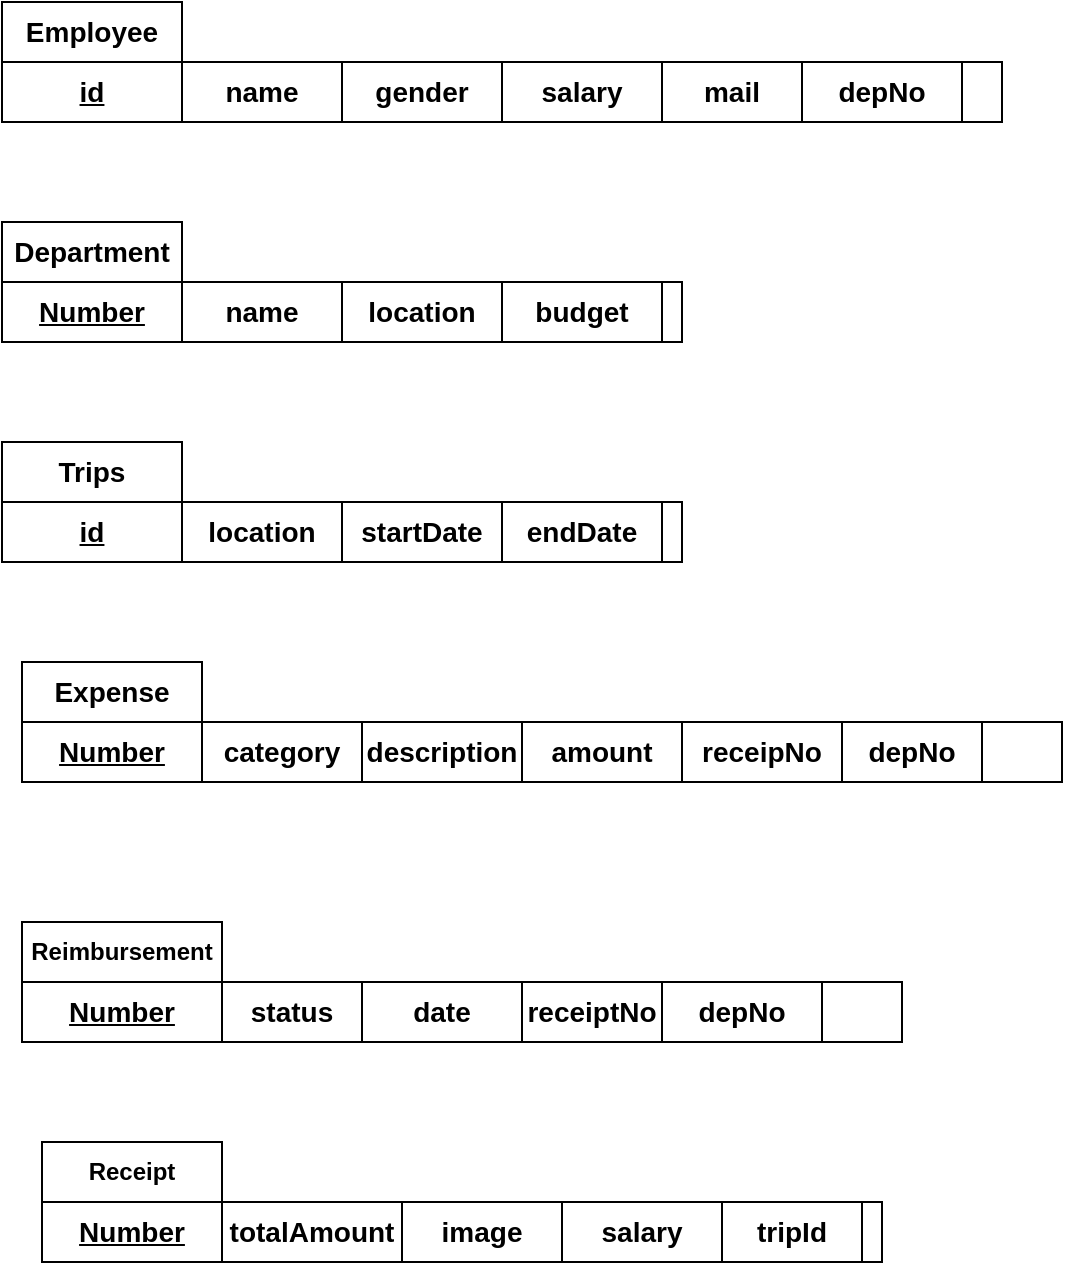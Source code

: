 <mxfile version="22.1.13" type="github">
  <diagram name="Sayfa -1" id="fadJvbO6i5rrJAiDDdf0">
    <mxGraphModel dx="1335" dy="709" grid="1" gridSize="10" guides="1" tooltips="1" connect="1" arrows="1" fold="1" page="1" pageScale="1" pageWidth="827" pageHeight="1169" math="0" shadow="0">
      <root>
        <mxCell id="0" />
        <mxCell id="1" parent="0" />
        <mxCell id="wZY-4RXHvLLoEsFIso4h-1" value="&lt;b&gt;&lt;font style=&quot;font-size: 14px;&quot;&gt;Employee&lt;/font&gt;&lt;/b&gt;" style="rounded=0;whiteSpace=wrap;html=1;" parent="1" vertex="1">
          <mxGeometry x="110" y="70" width="90" height="30" as="geometry" />
        </mxCell>
        <mxCell id="wZY-4RXHvLLoEsFIso4h-4" value="" style="rounded=0;whiteSpace=wrap;html=1;" parent="1" vertex="1">
          <mxGeometry x="110" y="100" width="500" height="30" as="geometry" />
        </mxCell>
        <mxCell id="wZY-4RXHvLLoEsFIso4h-5" value="&lt;font size=&quot;1&quot; style=&quot;&quot;&gt;&lt;u style=&quot;font-size: 14px;&quot;&gt;&lt;b&gt;id&lt;/b&gt;&lt;/u&gt;&lt;/font&gt;" style="rounded=0;whiteSpace=wrap;html=1;" parent="1" vertex="1">
          <mxGeometry x="110" y="100" width="90" height="30" as="geometry" />
        </mxCell>
        <mxCell id="wZY-4RXHvLLoEsFIso4h-7" value="&lt;font style=&quot;font-size: 14px;&quot;&gt;&lt;b&gt;name&lt;/b&gt;&lt;/font&gt;" style="rounded=0;whiteSpace=wrap;html=1;" parent="1" vertex="1">
          <mxGeometry x="200" y="100" width="80" height="30" as="geometry" />
        </mxCell>
        <mxCell id="wZY-4RXHvLLoEsFIso4h-8" value="&lt;font style=&quot;font-size: 14px;&quot;&gt;&lt;b&gt;gender&lt;/b&gt;&lt;/font&gt;" style="rounded=0;whiteSpace=wrap;html=1;" parent="1" vertex="1">
          <mxGeometry x="280" y="100" width="80" height="30" as="geometry" />
        </mxCell>
        <mxCell id="wZY-4RXHvLLoEsFIso4h-9" value="&lt;font style=&quot;font-size: 14px;&quot;&gt;&lt;b&gt;salary&lt;/b&gt;&lt;/font&gt;" style="rounded=0;whiteSpace=wrap;html=1;" parent="1" vertex="1">
          <mxGeometry x="360" y="100" width="80" height="30" as="geometry" />
        </mxCell>
        <mxCell id="mwTiPYMarOXhiTuVharD-1" value="&lt;b&gt;&lt;font style=&quot;font-size: 14px;&quot;&gt;Department&lt;/font&gt;&lt;/b&gt;" style="rounded=0;whiteSpace=wrap;html=1;" vertex="1" parent="1">
          <mxGeometry x="110" y="180" width="90" height="30" as="geometry" />
        </mxCell>
        <mxCell id="mwTiPYMarOXhiTuVharD-2" value="" style="rounded=0;whiteSpace=wrap;html=1;" vertex="1" parent="1">
          <mxGeometry x="110" y="210" width="340" height="30" as="geometry" />
        </mxCell>
        <mxCell id="mwTiPYMarOXhiTuVharD-3" value="&lt;font size=&quot;1&quot; style=&quot;&quot;&gt;&lt;u style=&quot;font-size: 14px;&quot;&gt;&lt;b&gt;Number&lt;/b&gt;&lt;/u&gt;&lt;/font&gt;" style="rounded=0;whiteSpace=wrap;html=1;" vertex="1" parent="1">
          <mxGeometry x="110" y="210" width="90" height="30" as="geometry" />
        </mxCell>
        <mxCell id="mwTiPYMarOXhiTuVharD-4" value="&lt;font style=&quot;font-size: 14px;&quot;&gt;&lt;b&gt;name&lt;/b&gt;&lt;/font&gt;" style="rounded=0;whiteSpace=wrap;html=1;" vertex="1" parent="1">
          <mxGeometry x="200" y="210" width="80" height="30" as="geometry" />
        </mxCell>
        <mxCell id="mwTiPYMarOXhiTuVharD-5" value="&lt;font style=&quot;font-size: 14px;&quot;&gt;&lt;b&gt;location&lt;/b&gt;&lt;/font&gt;" style="rounded=0;whiteSpace=wrap;html=1;" vertex="1" parent="1">
          <mxGeometry x="280" y="210" width="80" height="30" as="geometry" />
        </mxCell>
        <mxCell id="mwTiPYMarOXhiTuVharD-6" value="&lt;font style=&quot;font-size: 14px;&quot;&gt;&lt;b&gt;budget&lt;/b&gt;&lt;/font&gt;" style="rounded=0;whiteSpace=wrap;html=1;" vertex="1" parent="1">
          <mxGeometry x="360" y="210" width="80" height="30" as="geometry" />
        </mxCell>
        <mxCell id="mwTiPYMarOXhiTuVharD-7" value="&lt;b style=&quot;font-size: 14px;&quot;&gt;Trips&lt;/b&gt;" style="rounded=0;whiteSpace=wrap;html=1;" vertex="1" parent="1">
          <mxGeometry x="110" y="290" width="90" height="30" as="geometry" />
        </mxCell>
        <mxCell id="mwTiPYMarOXhiTuVharD-8" value="" style="rounded=0;whiteSpace=wrap;html=1;" vertex="1" parent="1">
          <mxGeometry x="110" y="320" width="340" height="30" as="geometry" />
        </mxCell>
        <mxCell id="mwTiPYMarOXhiTuVharD-9" value="&lt;font size=&quot;1&quot; style=&quot;&quot;&gt;&lt;u style=&quot;font-size: 14px;&quot;&gt;&lt;b&gt;id&lt;/b&gt;&lt;/u&gt;&lt;/font&gt;" style="rounded=0;whiteSpace=wrap;html=1;" vertex="1" parent="1">
          <mxGeometry x="110" y="320" width="90" height="30" as="geometry" />
        </mxCell>
        <mxCell id="mwTiPYMarOXhiTuVharD-10" value="&lt;font style=&quot;font-size: 14px;&quot;&gt;&lt;b&gt;location&lt;/b&gt;&lt;/font&gt;" style="rounded=0;whiteSpace=wrap;html=1;" vertex="1" parent="1">
          <mxGeometry x="200" y="320" width="80" height="30" as="geometry" />
        </mxCell>
        <mxCell id="mwTiPYMarOXhiTuVharD-11" value="&lt;font style=&quot;font-size: 14px;&quot;&gt;&lt;b&gt;startDate&lt;/b&gt;&lt;/font&gt;" style="rounded=0;whiteSpace=wrap;html=1;" vertex="1" parent="1">
          <mxGeometry x="280" y="320" width="80" height="30" as="geometry" />
        </mxCell>
        <mxCell id="mwTiPYMarOXhiTuVharD-12" value="&lt;font style=&quot;font-size: 14px;&quot;&gt;&lt;b&gt;endDate&lt;/b&gt;&lt;/font&gt;" style="rounded=0;whiteSpace=wrap;html=1;" vertex="1" parent="1">
          <mxGeometry x="360" y="320" width="80" height="30" as="geometry" />
        </mxCell>
        <mxCell id="mwTiPYMarOXhiTuVharD-13" value="&lt;b&gt;&lt;font style=&quot;font-size: 14px;&quot;&gt;Expense&lt;/font&gt;&lt;/b&gt;" style="rounded=0;whiteSpace=wrap;html=1;" vertex="1" parent="1">
          <mxGeometry x="120" y="400" width="90" height="30" as="geometry" />
        </mxCell>
        <mxCell id="mwTiPYMarOXhiTuVharD-14" value="" style="rounded=0;whiteSpace=wrap;html=1;" vertex="1" parent="1">
          <mxGeometry x="120" y="430" width="520" height="30" as="geometry" />
        </mxCell>
        <mxCell id="mwTiPYMarOXhiTuVharD-15" value="&lt;font size=&quot;1&quot; style=&quot;&quot;&gt;&lt;u style=&quot;font-size: 14px;&quot;&gt;&lt;b&gt;Number&lt;/b&gt;&lt;/u&gt;&lt;/font&gt;" style="rounded=0;whiteSpace=wrap;html=1;" vertex="1" parent="1">
          <mxGeometry x="120" y="430" width="90" height="30" as="geometry" />
        </mxCell>
        <mxCell id="mwTiPYMarOXhiTuVharD-16" value="&lt;font style=&quot;font-size: 14px;&quot;&gt;&lt;b&gt;category&lt;/b&gt;&lt;/font&gt;" style="rounded=0;whiteSpace=wrap;html=1;" vertex="1" parent="1">
          <mxGeometry x="210" y="430" width="80" height="30" as="geometry" />
        </mxCell>
        <mxCell id="mwTiPYMarOXhiTuVharD-17" value="&lt;font style=&quot;font-size: 14px;&quot;&gt;&lt;b&gt;description&lt;/b&gt;&lt;/font&gt;" style="rounded=0;whiteSpace=wrap;html=1;" vertex="1" parent="1">
          <mxGeometry x="290" y="430" width="80" height="30" as="geometry" />
        </mxCell>
        <mxCell id="mwTiPYMarOXhiTuVharD-18" value="&lt;font style=&quot;font-size: 14px;&quot;&gt;&lt;b&gt;amount&lt;/b&gt;&lt;/font&gt;" style="rounded=0;whiteSpace=wrap;html=1;" vertex="1" parent="1">
          <mxGeometry x="370" y="430" width="80" height="30" as="geometry" />
        </mxCell>
        <mxCell id="mwTiPYMarOXhiTuVharD-19" value="&lt;b&gt;Reimbursement&lt;/b&gt;" style="rounded=0;whiteSpace=wrap;html=1;" vertex="1" parent="1">
          <mxGeometry x="120" y="530" width="100" height="30" as="geometry" />
        </mxCell>
        <mxCell id="mwTiPYMarOXhiTuVharD-20" value="" style="rounded=0;whiteSpace=wrap;html=1;" vertex="1" parent="1">
          <mxGeometry x="120" y="560" width="440" height="30" as="geometry" />
        </mxCell>
        <mxCell id="mwTiPYMarOXhiTuVharD-21" value="&lt;font size=&quot;1&quot; style=&quot;&quot;&gt;&lt;u style=&quot;font-size: 14px;&quot;&gt;&lt;b&gt;Number&lt;/b&gt;&lt;/u&gt;&lt;/font&gt;" style="rounded=0;whiteSpace=wrap;html=1;" vertex="1" parent="1">
          <mxGeometry x="120" y="560" width="100" height="30" as="geometry" />
        </mxCell>
        <mxCell id="mwTiPYMarOXhiTuVharD-22" value="&lt;font style=&quot;font-size: 14px;&quot;&gt;&lt;b&gt;status&lt;/b&gt;&lt;/font&gt;" style="rounded=0;whiteSpace=wrap;html=1;" vertex="1" parent="1">
          <mxGeometry x="220" y="560" width="70" height="30" as="geometry" />
        </mxCell>
        <mxCell id="mwTiPYMarOXhiTuVharD-23" value="&lt;font style=&quot;font-size: 14px;&quot;&gt;&lt;b&gt;date&lt;/b&gt;&lt;/font&gt;" style="rounded=0;whiteSpace=wrap;html=1;" vertex="1" parent="1">
          <mxGeometry x="290" y="560" width="80" height="30" as="geometry" />
        </mxCell>
        <mxCell id="mwTiPYMarOXhiTuVharD-25" value="&lt;b&gt;Receipt&lt;/b&gt;" style="rounded=0;whiteSpace=wrap;html=1;" vertex="1" parent="1">
          <mxGeometry x="130" y="640" width="90" height="30" as="geometry" />
        </mxCell>
        <mxCell id="mwTiPYMarOXhiTuVharD-26" value="" style="rounded=0;whiteSpace=wrap;html=1;" vertex="1" parent="1">
          <mxGeometry x="130" y="670" width="420" height="30" as="geometry" />
        </mxCell>
        <mxCell id="mwTiPYMarOXhiTuVharD-27" value="&lt;font size=&quot;1&quot; style=&quot;&quot;&gt;&lt;u style=&quot;font-size: 14px;&quot;&gt;&lt;b&gt;Number&lt;/b&gt;&lt;/u&gt;&lt;/font&gt;" style="rounded=0;whiteSpace=wrap;html=1;" vertex="1" parent="1">
          <mxGeometry x="130" y="670" width="90" height="30" as="geometry" />
        </mxCell>
        <mxCell id="mwTiPYMarOXhiTuVharD-28" value="&lt;font style=&quot;font-size: 14px;&quot;&gt;&lt;b&gt;totalAmount&lt;/b&gt;&lt;/font&gt;" style="rounded=0;whiteSpace=wrap;html=1;" vertex="1" parent="1">
          <mxGeometry x="220" y="670" width="90" height="30" as="geometry" />
        </mxCell>
        <mxCell id="mwTiPYMarOXhiTuVharD-29" value="&lt;font style=&quot;font-size: 14px;&quot;&gt;&lt;b&gt;image&lt;/b&gt;&lt;/font&gt;" style="rounded=0;whiteSpace=wrap;html=1;" vertex="1" parent="1">
          <mxGeometry x="310" y="670" width="80" height="30" as="geometry" />
        </mxCell>
        <mxCell id="mwTiPYMarOXhiTuVharD-30" value="&lt;font style=&quot;font-size: 14px;&quot;&gt;&lt;b&gt;salary&lt;/b&gt;&lt;/font&gt;" style="rounded=0;whiteSpace=wrap;html=1;" vertex="1" parent="1">
          <mxGeometry x="390" y="670" width="80" height="30" as="geometry" />
        </mxCell>
        <mxCell id="mwTiPYMarOXhiTuVharD-34" value="&lt;font style=&quot;font-size: 14px;&quot;&gt;&lt;b&gt;mail&lt;/b&gt;&lt;/font&gt;" style="rounded=0;whiteSpace=wrap;html=1;" vertex="1" parent="1">
          <mxGeometry x="440" y="100" width="70" height="30" as="geometry" />
        </mxCell>
        <mxCell id="mwTiPYMarOXhiTuVharD-35" value="&lt;b&gt;&lt;font style=&quot;font-size: 14px;&quot;&gt;receiptNo&lt;/font&gt;&lt;/b&gt;" style="rounded=0;whiteSpace=wrap;html=1;" vertex="1" parent="1">
          <mxGeometry x="370" y="560" width="70" height="30" as="geometry" />
        </mxCell>
        <mxCell id="mwTiPYMarOXhiTuVharD-36" value="&lt;b&gt;&lt;font style=&quot;font-size: 14px;&quot;&gt;tripId&lt;/font&gt;&lt;/b&gt;" style="rounded=0;whiteSpace=wrap;html=1;" vertex="1" parent="1">
          <mxGeometry x="470" y="670" width="70" height="30" as="geometry" />
        </mxCell>
        <mxCell id="mwTiPYMarOXhiTuVharD-37" value="&lt;font style=&quot;font-size: 14px;&quot;&gt;&lt;b&gt;depNo&lt;/b&gt;&lt;/font&gt;" style="rounded=0;whiteSpace=wrap;html=1;" vertex="1" parent="1">
          <mxGeometry x="510" y="100" width="80" height="30" as="geometry" />
        </mxCell>
        <mxCell id="mwTiPYMarOXhiTuVharD-38" value="&lt;b&gt;&lt;font style=&quot;font-size: 14px;&quot;&gt;receipNo&lt;/font&gt;&lt;/b&gt;" style="rounded=0;whiteSpace=wrap;html=1;" vertex="1" parent="1">
          <mxGeometry x="450" y="430" width="80" height="30" as="geometry" />
        </mxCell>
        <mxCell id="mwTiPYMarOXhiTuVharD-39" value="&lt;font style=&quot;font-size: 14px;&quot;&gt;&lt;b&gt;depNo&lt;/b&gt;&lt;/font&gt;" style="rounded=0;whiteSpace=wrap;html=1;" vertex="1" parent="1">
          <mxGeometry x="530" y="430" width="70" height="30" as="geometry" />
        </mxCell>
        <mxCell id="mwTiPYMarOXhiTuVharD-40" value="&lt;font style=&quot;font-size: 14px;&quot;&gt;&lt;b&gt;depNo&lt;/b&gt;&lt;/font&gt;" style="rounded=0;whiteSpace=wrap;html=1;" vertex="1" parent="1">
          <mxGeometry x="440" y="560" width="80" height="30" as="geometry" />
        </mxCell>
      </root>
    </mxGraphModel>
  </diagram>
</mxfile>
